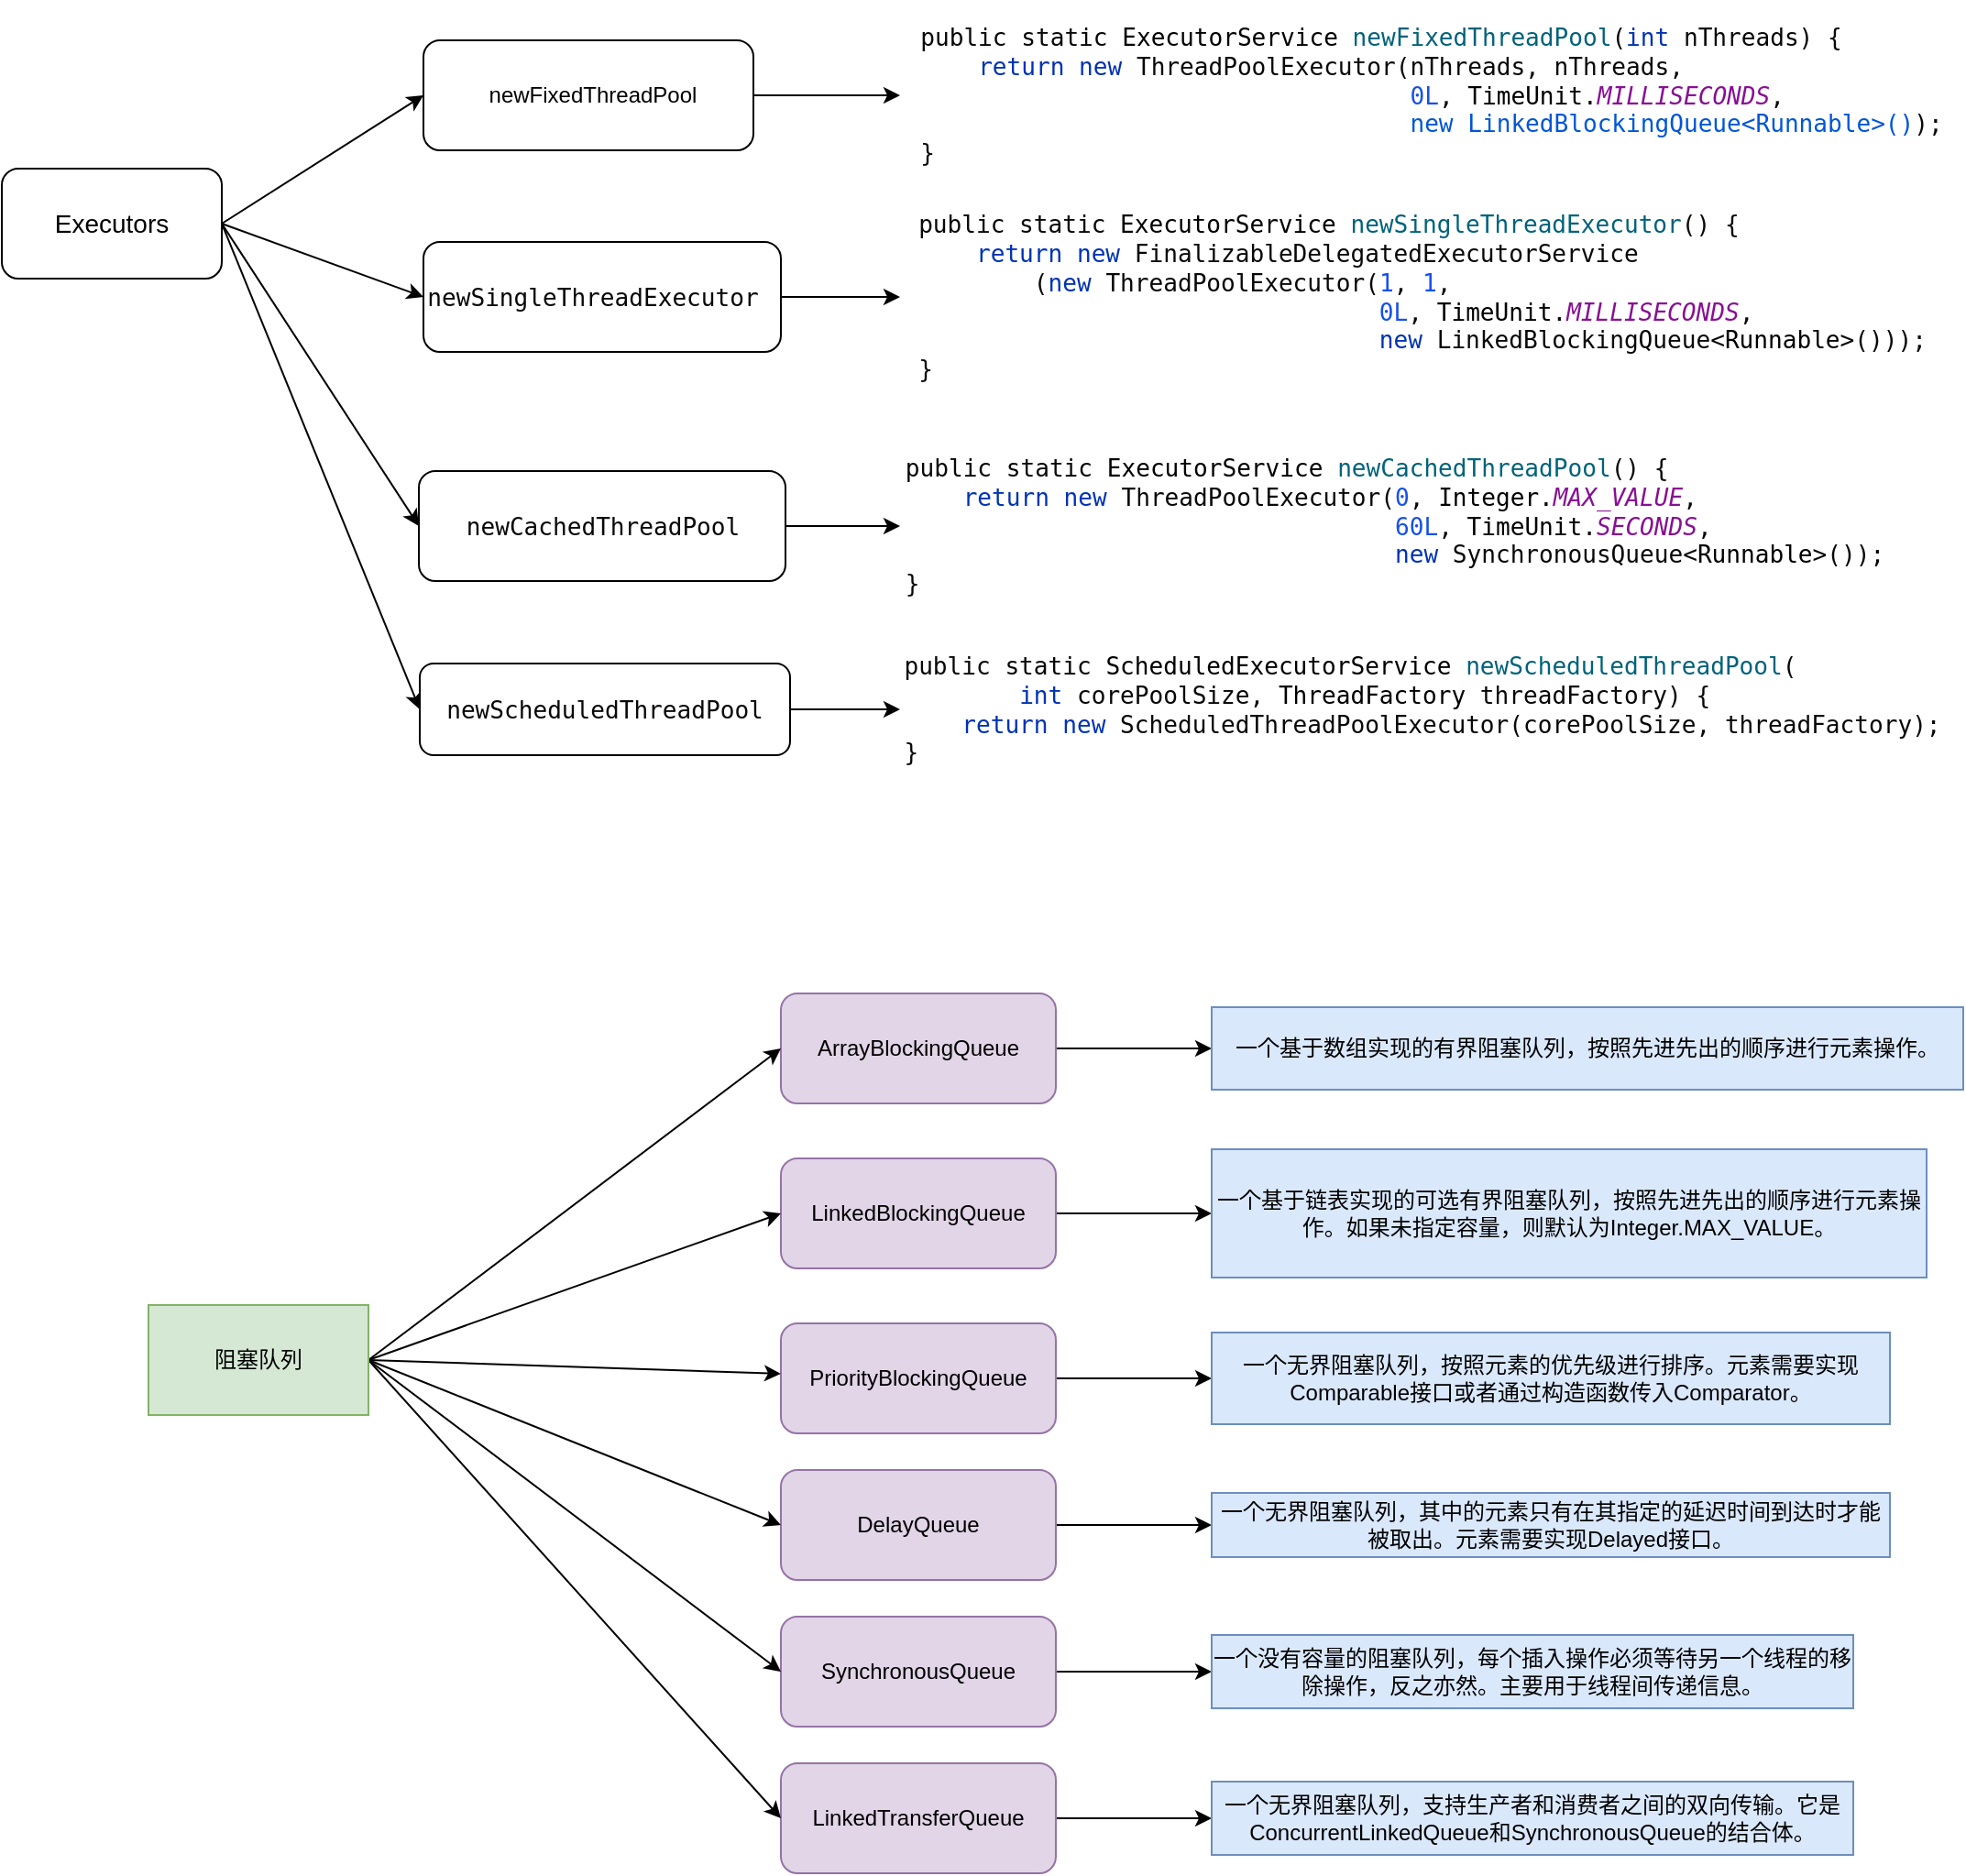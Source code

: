 <mxfile version="21.3.2" type="github">
  <diagram name="第 1 页" id="OMCqxFmz9xeC6MgkX1FX">
    <mxGraphModel dx="1026" dy="692" grid="1" gridSize="10" guides="1" tooltips="1" connect="1" arrows="1" fold="1" page="1" pageScale="1" pageWidth="827" pageHeight="1169" math="0" shadow="0">
      <root>
        <mxCell id="0" />
        <mxCell id="1" parent="0" />
        <mxCell id="uvZhgvpxxCBJzJagNiA4-3" style="rounded=0;orthogonalLoop=1;jettySize=auto;html=1;exitX=1;exitY=0.5;exitDx=0;exitDy=0;entryX=0;entryY=0.5;entryDx=0;entryDy=0;" edge="1" parent="1" source="uvZhgvpxxCBJzJagNiA4-1" target="uvZhgvpxxCBJzJagNiA4-2">
          <mxGeometry relative="1" as="geometry" />
        </mxCell>
        <mxCell id="uvZhgvpxxCBJzJagNiA4-13" style="rounded=0;orthogonalLoop=1;jettySize=auto;html=1;exitX=1;exitY=0.5;exitDx=0;exitDy=0;entryX=0;entryY=0.5;entryDx=0;entryDy=0;" edge="1" parent="1" source="uvZhgvpxxCBJzJagNiA4-1" target="uvZhgvpxxCBJzJagNiA4-10">
          <mxGeometry relative="1" as="geometry" />
        </mxCell>
        <mxCell id="uvZhgvpxxCBJzJagNiA4-17" style="rounded=0;orthogonalLoop=1;jettySize=auto;html=1;exitX=1;exitY=0.5;exitDx=0;exitDy=0;entryX=0;entryY=0.5;entryDx=0;entryDy=0;" edge="1" parent="1" source="uvZhgvpxxCBJzJagNiA4-1" target="uvZhgvpxxCBJzJagNiA4-14">
          <mxGeometry relative="1" as="geometry" />
        </mxCell>
        <mxCell id="uvZhgvpxxCBJzJagNiA4-19" style="rounded=0;orthogonalLoop=1;jettySize=auto;html=1;exitX=1;exitY=0.5;exitDx=0;exitDy=0;entryX=0;entryY=0.5;entryDx=0;entryDy=0;" edge="1" parent="1" source="uvZhgvpxxCBJzJagNiA4-1" target="uvZhgvpxxCBJzJagNiA4-18">
          <mxGeometry relative="1" as="geometry" />
        </mxCell>
        <mxCell id="uvZhgvpxxCBJzJagNiA4-1" value="&lt;font style=&quot;font-size: 14px;&quot;&gt;Executors&lt;/font&gt;" style="rounded=1;whiteSpace=wrap;html=1;" vertex="1" parent="1">
          <mxGeometry x="130" y="210" width="120" height="60" as="geometry" />
        </mxCell>
        <mxCell id="uvZhgvpxxCBJzJagNiA4-7" style="edgeStyle=orthogonalEdgeStyle;rounded=0;orthogonalLoop=1;jettySize=auto;html=1;exitX=1;exitY=0.5;exitDx=0;exitDy=0;" edge="1" parent="1" source="uvZhgvpxxCBJzJagNiA4-2" target="uvZhgvpxxCBJzJagNiA4-5">
          <mxGeometry relative="1" as="geometry" />
        </mxCell>
        <mxCell id="uvZhgvpxxCBJzJagNiA4-2" value="&lt;div style=&quot;text-align: start;&quot;&gt;&lt;br&gt;&lt;/div&gt;" style="rounded=1;whiteSpace=wrap;html=1;" vertex="1" parent="1">
          <mxGeometry x="360" y="140" width="180" height="60" as="geometry" />
        </mxCell>
        <mxCell id="uvZhgvpxxCBJzJagNiA4-4" value="&lt;div style=&quot;text-align: start;&quot;&gt;newFixedThreadPool&lt;/div&gt;" style="text;html=1;strokeColor=none;fillColor=none;align=center;verticalAlign=middle;whiteSpace=wrap;rounded=0;" vertex="1" parent="1">
          <mxGeometry x="370" y="155" width="165" height="30" as="geometry" />
        </mxCell>
        <mxCell id="uvZhgvpxxCBJzJagNiA4-5" value="&lt;div style=&quot;text-align: start;&quot;&gt;&lt;div style=&quot;background-color: rgb(255, 255, 255); font-family: &amp;quot;JetBrains Mono&amp;quot;, monospace; font-size: 9.8pt;&quot;&gt;&lt;pre&gt;&lt;font color=&quot;#080808&quot;&gt;public static &lt;/font&gt;&lt;span style=&quot;color: rgb(0, 0, 0);&quot;&gt;ExecutorService &lt;/span&gt;&lt;span style=&quot;color: rgb(0, 98, 122);&quot;&gt;newFixedThreadPool&lt;/span&gt;&lt;font color=&quot;#080808&quot;&gt;(&lt;/font&gt;&lt;span style=&quot;color: rgb(0, 51, 179);&quot;&gt;int &lt;/span&gt;&lt;font color=&quot;#080808&quot;&gt;nThreads) {&lt;br&gt;    &lt;/font&gt;&lt;span style=&quot;color: rgb(0, 51, 179);&quot;&gt;return new &lt;/span&gt;&lt;font color=&quot;#080808&quot;&gt;ThreadPoolExecutor(nThreads, nThreads,&lt;br&gt;                                  &lt;/font&gt;&lt;span style=&quot;color: rgb(23, 80, 235);&quot;&gt;0L&lt;/span&gt;&lt;font color=&quot;#080808&quot;&gt;, &lt;/font&gt;&lt;span style=&quot;color: rgb(0, 0, 0);&quot;&gt;TimeUnit&lt;/span&gt;&lt;font color=&quot;#080808&quot;&gt;.&lt;/font&gt;&lt;span style=&quot;color: rgb(135, 16, 148); font-style: italic;&quot;&gt;MILLISECONDS&lt;/span&gt;&lt;font color=&quot;#080808&quot;&gt;,&lt;br&gt;                                  &lt;/font&gt;&lt;font color=&quot;#0056d6&quot;&gt;new LinkedBlockingQueue&amp;lt;Runnable&amp;gt;()&lt;/font&gt;&lt;font color=&quot;#080808&quot;&gt;);&lt;br&gt;}&lt;/font&gt;&lt;/pre&gt;&lt;/div&gt;&lt;/div&gt;" style="text;html=1;strokeColor=none;fillColor=none;align=center;verticalAlign=middle;whiteSpace=wrap;rounded=0;" vertex="1" parent="1">
          <mxGeometry x="620" y="120" width="580" height="100" as="geometry" />
        </mxCell>
        <mxCell id="uvZhgvpxxCBJzJagNiA4-12" style="edgeStyle=orthogonalEdgeStyle;rounded=0;orthogonalLoop=1;jettySize=auto;html=1;exitX=1;exitY=0.5;exitDx=0;exitDy=0;entryX=0;entryY=0.5;entryDx=0;entryDy=0;" edge="1" parent="1" source="uvZhgvpxxCBJzJagNiA4-8" target="uvZhgvpxxCBJzJagNiA4-11">
          <mxGeometry relative="1" as="geometry" />
        </mxCell>
        <mxCell id="uvZhgvpxxCBJzJagNiA4-8" value="" style="rounded=1;whiteSpace=wrap;html=1;" vertex="1" parent="1">
          <mxGeometry x="360" y="250" width="195" height="60" as="geometry" />
        </mxCell>
        <mxCell id="uvZhgvpxxCBJzJagNiA4-10" value="&lt;div style=&quot;text-align: start;&quot;&gt;&lt;div style=&quot;background-color: rgb(255, 255, 255); color: rgb(8, 8, 8); font-family: &amp;quot;JetBrains Mono&amp;quot;, monospace; font-size: 9.8pt;&quot;&gt;&lt;pre&gt;newSingleThreadExecutor&lt;/pre&gt;&lt;/div&gt;&lt;/div&gt;" style="text;html=1;strokeColor=none;fillColor=none;align=center;verticalAlign=middle;whiteSpace=wrap;rounded=0;" vertex="1" parent="1">
          <mxGeometry x="360" y="260" width="185" height="40" as="geometry" />
        </mxCell>
        <mxCell id="uvZhgvpxxCBJzJagNiA4-11" value="&lt;div style=&quot;text-align: start; background-color: rgb(255, 255, 255); color: rgb(8, 8, 8); font-family: &amp;quot;JetBrains Mono&amp;quot;, monospace; font-size: 9.8pt;&quot;&gt;&lt;pre&gt;public static &lt;span style=&quot;color: rgb(0, 0, 0);&quot;&gt;ExecutorService &lt;/span&gt;&lt;span style=&quot;color: rgb(0, 98, 122);&quot;&gt;newSingleThreadExecutor&lt;/span&gt;() {&lt;br&gt;    &lt;span style=&quot;color: rgb(0, 51, 179);&quot;&gt;return new &lt;/span&gt;FinalizableDelegatedExecutorService&lt;br&gt;        (&lt;span style=&quot;color: rgb(0, 51, 179);&quot;&gt;new &lt;/span&gt;ThreadPoolExecutor(&lt;span style=&quot;color: rgb(23, 80, 235);&quot;&gt;1&lt;/span&gt;, &lt;span style=&quot;color: rgb(23, 80, 235);&quot;&gt;1&lt;/span&gt;,&lt;br&gt;                                &lt;span style=&quot;color: rgb(23, 80, 235);&quot;&gt;0L&lt;/span&gt;, &lt;span style=&quot;color: rgb(0, 0, 0);&quot;&gt;TimeUnit&lt;/span&gt;.&lt;span style=&quot;color: rgb(135, 16, 148); font-style: italic;&quot;&gt;MILLISECONDS&lt;/span&gt;,&lt;br&gt;                                &lt;span style=&quot;color: rgb(0, 51, 179);&quot;&gt;new &lt;/span&gt;LinkedBlockingQueue&amp;lt;&lt;span style=&quot;color: rgb(0, 0, 0);&quot;&gt;Runnable&lt;/span&gt;&amp;gt;()));&lt;br&gt;}&lt;/pre&gt;&lt;/div&gt;" style="text;html=1;strokeColor=none;fillColor=none;align=center;verticalAlign=middle;whiteSpace=wrap;rounded=0;" vertex="1" parent="1">
          <mxGeometry x="620" y="227.5" width="570" height="105" as="geometry" />
        </mxCell>
        <mxCell id="uvZhgvpxxCBJzJagNiA4-16" style="edgeStyle=orthogonalEdgeStyle;rounded=0;orthogonalLoop=1;jettySize=auto;html=1;exitX=1;exitY=0.5;exitDx=0;exitDy=0;entryX=0;entryY=0.5;entryDx=0;entryDy=0;" edge="1" parent="1" source="uvZhgvpxxCBJzJagNiA4-14" target="uvZhgvpxxCBJzJagNiA4-15">
          <mxGeometry relative="1" as="geometry" />
        </mxCell>
        <mxCell id="uvZhgvpxxCBJzJagNiA4-14" value="&lt;div style=&quot;text-align: start;&quot;&gt;&lt;div style=&quot;background-color: rgb(255, 255, 255); color: rgb(8, 8, 8); font-family: &amp;quot;JetBrains Mono&amp;quot;, monospace; font-size: 9.8pt;&quot;&gt;&lt;pre&gt;newCachedThreadPool&lt;/pre&gt;&lt;/div&gt;&lt;/div&gt;" style="rounded=1;whiteSpace=wrap;html=1;" vertex="1" parent="1">
          <mxGeometry x="357.5" y="375" width="200" height="60" as="geometry" />
        </mxCell>
        <mxCell id="uvZhgvpxxCBJzJagNiA4-15" value="&lt;div style=&quot;text-align: start; background-color: rgb(255, 255, 255); color: rgb(8, 8, 8); font-family: &amp;quot;JetBrains Mono&amp;quot;, monospace; font-size: 9.8pt;&quot;&gt;&lt;pre&gt;public static &lt;span style=&quot;color: rgb(0, 0, 0);&quot;&gt;ExecutorService &lt;/span&gt;&lt;span style=&quot;color: rgb(0, 98, 122);&quot;&gt;newCachedThreadPool&lt;/span&gt;() {&lt;br&gt;    &lt;span style=&quot;color: rgb(0, 51, 179);&quot;&gt;return new &lt;/span&gt;ThreadPoolExecutor(&lt;span style=&quot;color: rgb(23, 80, 235);&quot;&gt;0&lt;/span&gt;, &lt;span style=&quot;color: rgb(0, 0, 0);&quot;&gt;Integer&lt;/span&gt;.&lt;span style=&quot;color: rgb(135, 16, 148); font-style: italic;&quot;&gt;MAX_VALUE&lt;/span&gt;,&lt;br&gt;                                  &lt;span style=&quot;color: rgb(23, 80, 235);&quot;&gt;60L&lt;/span&gt;, &lt;span style=&quot;color: rgb(0, 0, 0);&quot;&gt;TimeUnit&lt;/span&gt;.&lt;span style=&quot;color: rgb(135, 16, 148); font-style: italic;&quot;&gt;SECONDS&lt;/span&gt;,&lt;br&gt;                                  &lt;span style=&quot;color: rgb(0, 51, 179);&quot;&gt;new &lt;/span&gt;SynchronousQueue&amp;lt;&lt;span style=&quot;color: rgb(0, 0, 0);&quot;&gt;Runnable&lt;/span&gt;&amp;gt;());&lt;br&gt;}&lt;/pre&gt;&lt;/div&gt;" style="text;html=1;strokeColor=none;fillColor=none;align=center;verticalAlign=middle;whiteSpace=wrap;rounded=0;" vertex="1" parent="1">
          <mxGeometry x="620" y="360" width="540" height="90" as="geometry" />
        </mxCell>
        <mxCell id="uvZhgvpxxCBJzJagNiA4-21" style="rounded=0;orthogonalLoop=1;jettySize=auto;html=1;exitX=1;exitY=0.5;exitDx=0;exitDy=0;entryX=0;entryY=0.5;entryDx=0;entryDy=0;" edge="1" parent="1" source="uvZhgvpxxCBJzJagNiA4-18" target="uvZhgvpxxCBJzJagNiA4-20">
          <mxGeometry relative="1" as="geometry" />
        </mxCell>
        <mxCell id="uvZhgvpxxCBJzJagNiA4-18" value="&lt;div style=&quot;text-align: start; background-color: rgb(255, 255, 255); color: rgb(8, 8, 8); font-family: &amp;quot;JetBrains Mono&amp;quot;, monospace; font-size: 9.8pt;&quot;&gt;&lt;pre&gt;newScheduledThreadPool&lt;/pre&gt;&lt;/div&gt;" style="rounded=1;whiteSpace=wrap;html=1;" vertex="1" parent="1">
          <mxGeometry x="358" y="480" width="202" height="50" as="geometry" />
        </mxCell>
        <mxCell id="uvZhgvpxxCBJzJagNiA4-20" value="&lt;div style=&quot;text-align: start; background-color: rgb(255, 255, 255); color: rgb(8, 8, 8); font-family: &amp;quot;JetBrains Mono&amp;quot;, monospace; font-size: 9.8pt;&quot;&gt;&lt;pre&gt;public static &lt;span style=&quot;color: rgb(0, 0, 0);&quot;&gt;ScheduledExecutorService &lt;/span&gt;&lt;span style=&quot;color: rgb(0, 98, 122);&quot;&gt;newScheduledThreadPool&lt;/span&gt;(&lt;br&gt;        &lt;span style=&quot;color: rgb(0, 51, 179);&quot;&gt;int &lt;/span&gt;corePoolSize, &lt;span style=&quot;color: rgb(0, 0, 0);&quot;&gt;ThreadFactory &lt;/span&gt;threadFactory) {&lt;br&gt;    &lt;span style=&quot;color: rgb(0, 51, 179);&quot;&gt;return new &lt;/span&gt;ScheduledThreadPoolExecutor(corePoolSize, threadFactory);&lt;br&gt;}&lt;/pre&gt;&lt;/div&gt;" style="text;html=1;strokeColor=none;fillColor=none;align=center;verticalAlign=middle;whiteSpace=wrap;rounded=0;" vertex="1" parent="1">
          <mxGeometry x="620" y="460" width="570" height="90" as="geometry" />
        </mxCell>
        <mxCell id="uvZhgvpxxCBJzJagNiA4-97" style="edgeStyle=orthogonalEdgeStyle;rounded=0;orthogonalLoop=1;jettySize=auto;html=1;exitX=1;exitY=0.5;exitDx=0;exitDy=0;entryX=0;entryY=0.5;entryDx=0;entryDy=0;" edge="1" parent="1" source="uvZhgvpxxCBJzJagNiA4-62" target="uvZhgvpxxCBJzJagNiA4-91">
          <mxGeometry relative="1" as="geometry" />
        </mxCell>
        <mxCell id="uvZhgvpxxCBJzJagNiA4-62" value="ArrayBlockingQueue" style="rounded=1;whiteSpace=wrap;html=1;fillColor=#e1d5e7;strokeColor=#9673a6;" vertex="1" parent="1">
          <mxGeometry x="555" y="660" width="150" height="60" as="geometry" />
        </mxCell>
        <mxCell id="uvZhgvpxxCBJzJagNiA4-98" style="edgeStyle=orthogonalEdgeStyle;rounded=0;orthogonalLoop=1;jettySize=auto;html=1;exitX=1;exitY=0.5;exitDx=0;exitDy=0;" edge="1" parent="1" source="uvZhgvpxxCBJzJagNiA4-63" target="uvZhgvpxxCBJzJagNiA4-92">
          <mxGeometry relative="1" as="geometry" />
        </mxCell>
        <mxCell id="uvZhgvpxxCBJzJagNiA4-63" value="LinkedBlockingQueue" style="rounded=1;whiteSpace=wrap;html=1;fillColor=#e1d5e7;strokeColor=#9673a6;" vertex="1" parent="1">
          <mxGeometry x="555" y="750" width="150" height="60" as="geometry" />
        </mxCell>
        <mxCell id="uvZhgvpxxCBJzJagNiA4-99" style="edgeStyle=orthogonalEdgeStyle;rounded=0;orthogonalLoop=1;jettySize=auto;html=1;exitX=1;exitY=0.5;exitDx=0;exitDy=0;" edge="1" parent="1" source="uvZhgvpxxCBJzJagNiA4-64" target="uvZhgvpxxCBJzJagNiA4-93">
          <mxGeometry relative="1" as="geometry" />
        </mxCell>
        <mxCell id="uvZhgvpxxCBJzJagNiA4-64" value="PriorityBlockingQueue" style="rounded=1;whiteSpace=wrap;html=1;fillColor=#e1d5e7;strokeColor=#9673a6;" vertex="1" parent="1">
          <mxGeometry x="555" y="840" width="150" height="60" as="geometry" />
        </mxCell>
        <mxCell id="uvZhgvpxxCBJzJagNiA4-101" style="edgeStyle=orthogonalEdgeStyle;rounded=0;orthogonalLoop=1;jettySize=auto;html=1;exitX=1;exitY=0.5;exitDx=0;exitDy=0;" edge="1" parent="1" source="uvZhgvpxxCBJzJagNiA4-65" target="uvZhgvpxxCBJzJagNiA4-94">
          <mxGeometry relative="1" as="geometry" />
        </mxCell>
        <mxCell id="uvZhgvpxxCBJzJagNiA4-65" value="SynchronousQueue" style="rounded=1;whiteSpace=wrap;html=1;fillColor=#e1d5e7;strokeColor=#9673a6;" vertex="1" parent="1">
          <mxGeometry x="555" y="1000" width="150" height="60" as="geometry" />
        </mxCell>
        <mxCell id="uvZhgvpxxCBJzJagNiA4-100" style="edgeStyle=orthogonalEdgeStyle;rounded=0;orthogonalLoop=1;jettySize=auto;html=1;exitX=1;exitY=0.5;exitDx=0;exitDy=0;" edge="1" parent="1" source="uvZhgvpxxCBJzJagNiA4-66" target="uvZhgvpxxCBJzJagNiA4-95">
          <mxGeometry relative="1" as="geometry" />
        </mxCell>
        <mxCell id="uvZhgvpxxCBJzJagNiA4-66" value="DelayQueue" style="rounded=1;whiteSpace=wrap;html=1;fillColor=#e1d5e7;strokeColor=#9673a6;" vertex="1" parent="1">
          <mxGeometry x="555" y="920" width="150" height="60" as="geometry" />
        </mxCell>
        <mxCell id="uvZhgvpxxCBJzJagNiA4-102" style="edgeStyle=orthogonalEdgeStyle;rounded=0;orthogonalLoop=1;jettySize=auto;html=1;exitX=1;exitY=0.5;exitDx=0;exitDy=0;" edge="1" parent="1" source="uvZhgvpxxCBJzJagNiA4-67" target="uvZhgvpxxCBJzJagNiA4-96">
          <mxGeometry relative="1" as="geometry" />
        </mxCell>
        <mxCell id="uvZhgvpxxCBJzJagNiA4-67" value="LinkedTransferQueue" style="rounded=1;whiteSpace=wrap;html=1;fillColor=#e1d5e7;strokeColor=#9673a6;" vertex="1" parent="1">
          <mxGeometry x="555" y="1080" width="150" height="60" as="geometry" />
        </mxCell>
        <mxCell id="uvZhgvpxxCBJzJagNiA4-84" style="rounded=0;orthogonalLoop=1;jettySize=auto;html=1;exitX=1;exitY=0.5;exitDx=0;exitDy=0;entryX=0;entryY=0.5;entryDx=0;entryDy=0;" edge="1" parent="1" source="uvZhgvpxxCBJzJagNiA4-83" target="uvZhgvpxxCBJzJagNiA4-62">
          <mxGeometry relative="1" as="geometry" />
        </mxCell>
        <mxCell id="uvZhgvpxxCBJzJagNiA4-85" style="rounded=0;orthogonalLoop=1;jettySize=auto;html=1;exitX=1;exitY=0.5;exitDx=0;exitDy=0;entryX=0;entryY=0.5;entryDx=0;entryDy=0;" edge="1" parent="1" source="uvZhgvpxxCBJzJagNiA4-83" target="uvZhgvpxxCBJzJagNiA4-63">
          <mxGeometry relative="1" as="geometry" />
        </mxCell>
        <mxCell id="uvZhgvpxxCBJzJagNiA4-86" style="rounded=0;orthogonalLoop=1;jettySize=auto;html=1;exitX=1;exitY=0.5;exitDx=0;exitDy=0;" edge="1" parent="1" source="uvZhgvpxxCBJzJagNiA4-83" target="uvZhgvpxxCBJzJagNiA4-64">
          <mxGeometry relative="1" as="geometry" />
        </mxCell>
        <mxCell id="uvZhgvpxxCBJzJagNiA4-87" style="rounded=0;orthogonalLoop=1;jettySize=auto;html=1;exitX=1;exitY=0.5;exitDx=0;exitDy=0;entryX=0;entryY=0.5;entryDx=0;entryDy=0;" edge="1" parent="1" source="uvZhgvpxxCBJzJagNiA4-83" target="uvZhgvpxxCBJzJagNiA4-66">
          <mxGeometry relative="1" as="geometry" />
        </mxCell>
        <mxCell id="uvZhgvpxxCBJzJagNiA4-88" style="rounded=0;orthogonalLoop=1;jettySize=auto;html=1;exitX=1;exitY=0.5;exitDx=0;exitDy=0;entryX=0;entryY=0.5;entryDx=0;entryDy=0;" edge="1" parent="1" source="uvZhgvpxxCBJzJagNiA4-83" target="uvZhgvpxxCBJzJagNiA4-65">
          <mxGeometry relative="1" as="geometry" />
        </mxCell>
        <mxCell id="uvZhgvpxxCBJzJagNiA4-89" style="rounded=0;orthogonalLoop=1;jettySize=auto;html=1;exitX=1;exitY=0.5;exitDx=0;exitDy=0;entryX=0;entryY=0.5;entryDx=0;entryDy=0;" edge="1" parent="1" source="uvZhgvpxxCBJzJagNiA4-83" target="uvZhgvpxxCBJzJagNiA4-67">
          <mxGeometry relative="1" as="geometry" />
        </mxCell>
        <mxCell id="uvZhgvpxxCBJzJagNiA4-83" value="阻塞队列" style="rounded=0;whiteSpace=wrap;html=1;fillColor=#d5e8d4;strokeColor=#82b366;" vertex="1" parent="1">
          <mxGeometry x="210" y="830" width="120" height="60" as="geometry" />
        </mxCell>
        <mxCell id="uvZhgvpxxCBJzJagNiA4-91" value="一个基于数组实现的有界阻塞队列，按照先进先出的顺序进行元素操作。" style="text;html=1;strokeColor=#6c8ebf;fillColor=#dae8fc;align=center;verticalAlign=middle;whiteSpace=wrap;rounded=0;" vertex="1" parent="1">
          <mxGeometry x="790" y="667.5" width="410" height="45" as="geometry" />
        </mxCell>
        <mxCell id="uvZhgvpxxCBJzJagNiA4-92" value="一个基于链表实现的可选有界阻塞队列，按照先进先出的顺序进行元素操作。如果未指定容量，则默认为Integer.MAX_VALUE。" style="text;html=1;strokeColor=#6c8ebf;fillColor=#dae8fc;align=center;verticalAlign=middle;whiteSpace=wrap;rounded=0;" vertex="1" parent="1">
          <mxGeometry x="790" y="745" width="390" height="70" as="geometry" />
        </mxCell>
        <mxCell id="uvZhgvpxxCBJzJagNiA4-93" value="一个无界阻塞队列，按照元素的优先级进行排序。元素需要实现Comparable接口或者通过构造函数传入Comparator。" style="text;html=1;strokeColor=#6c8ebf;fillColor=#dae8fc;align=center;verticalAlign=middle;whiteSpace=wrap;rounded=0;" vertex="1" parent="1">
          <mxGeometry x="790" y="845" width="370" height="50" as="geometry" />
        </mxCell>
        <mxCell id="uvZhgvpxxCBJzJagNiA4-94" value="一个没有容量的阻塞队列，每个插入操作必须等待另一个线程的移除操作，反之亦然。主要用于线程间传递信息。" style="text;html=1;strokeColor=#6c8ebf;fillColor=#dae8fc;align=center;verticalAlign=middle;whiteSpace=wrap;rounded=0;" vertex="1" parent="1">
          <mxGeometry x="790" y="1010" width="350" height="40" as="geometry" />
        </mxCell>
        <mxCell id="uvZhgvpxxCBJzJagNiA4-95" value="一个无界阻塞队列，其中的元素只有在其指定的延迟时间到达时才能被取出。元素需要实现Delayed接口。" style="text;html=1;strokeColor=#6c8ebf;fillColor=#dae8fc;align=center;verticalAlign=middle;whiteSpace=wrap;rounded=0;" vertex="1" parent="1">
          <mxGeometry x="790" y="932.5" width="370" height="35" as="geometry" />
        </mxCell>
        <mxCell id="uvZhgvpxxCBJzJagNiA4-96" value="一个无界阻塞队列，支持生产者和消费者之间的双向传输。它是ConcurrentLinkedQueue和SynchronousQueue的结合体。" style="text;html=1;strokeColor=#6c8ebf;fillColor=#dae8fc;align=center;verticalAlign=middle;whiteSpace=wrap;rounded=0;" vertex="1" parent="1">
          <mxGeometry x="790" y="1090" width="350" height="40" as="geometry" />
        </mxCell>
      </root>
    </mxGraphModel>
  </diagram>
</mxfile>
